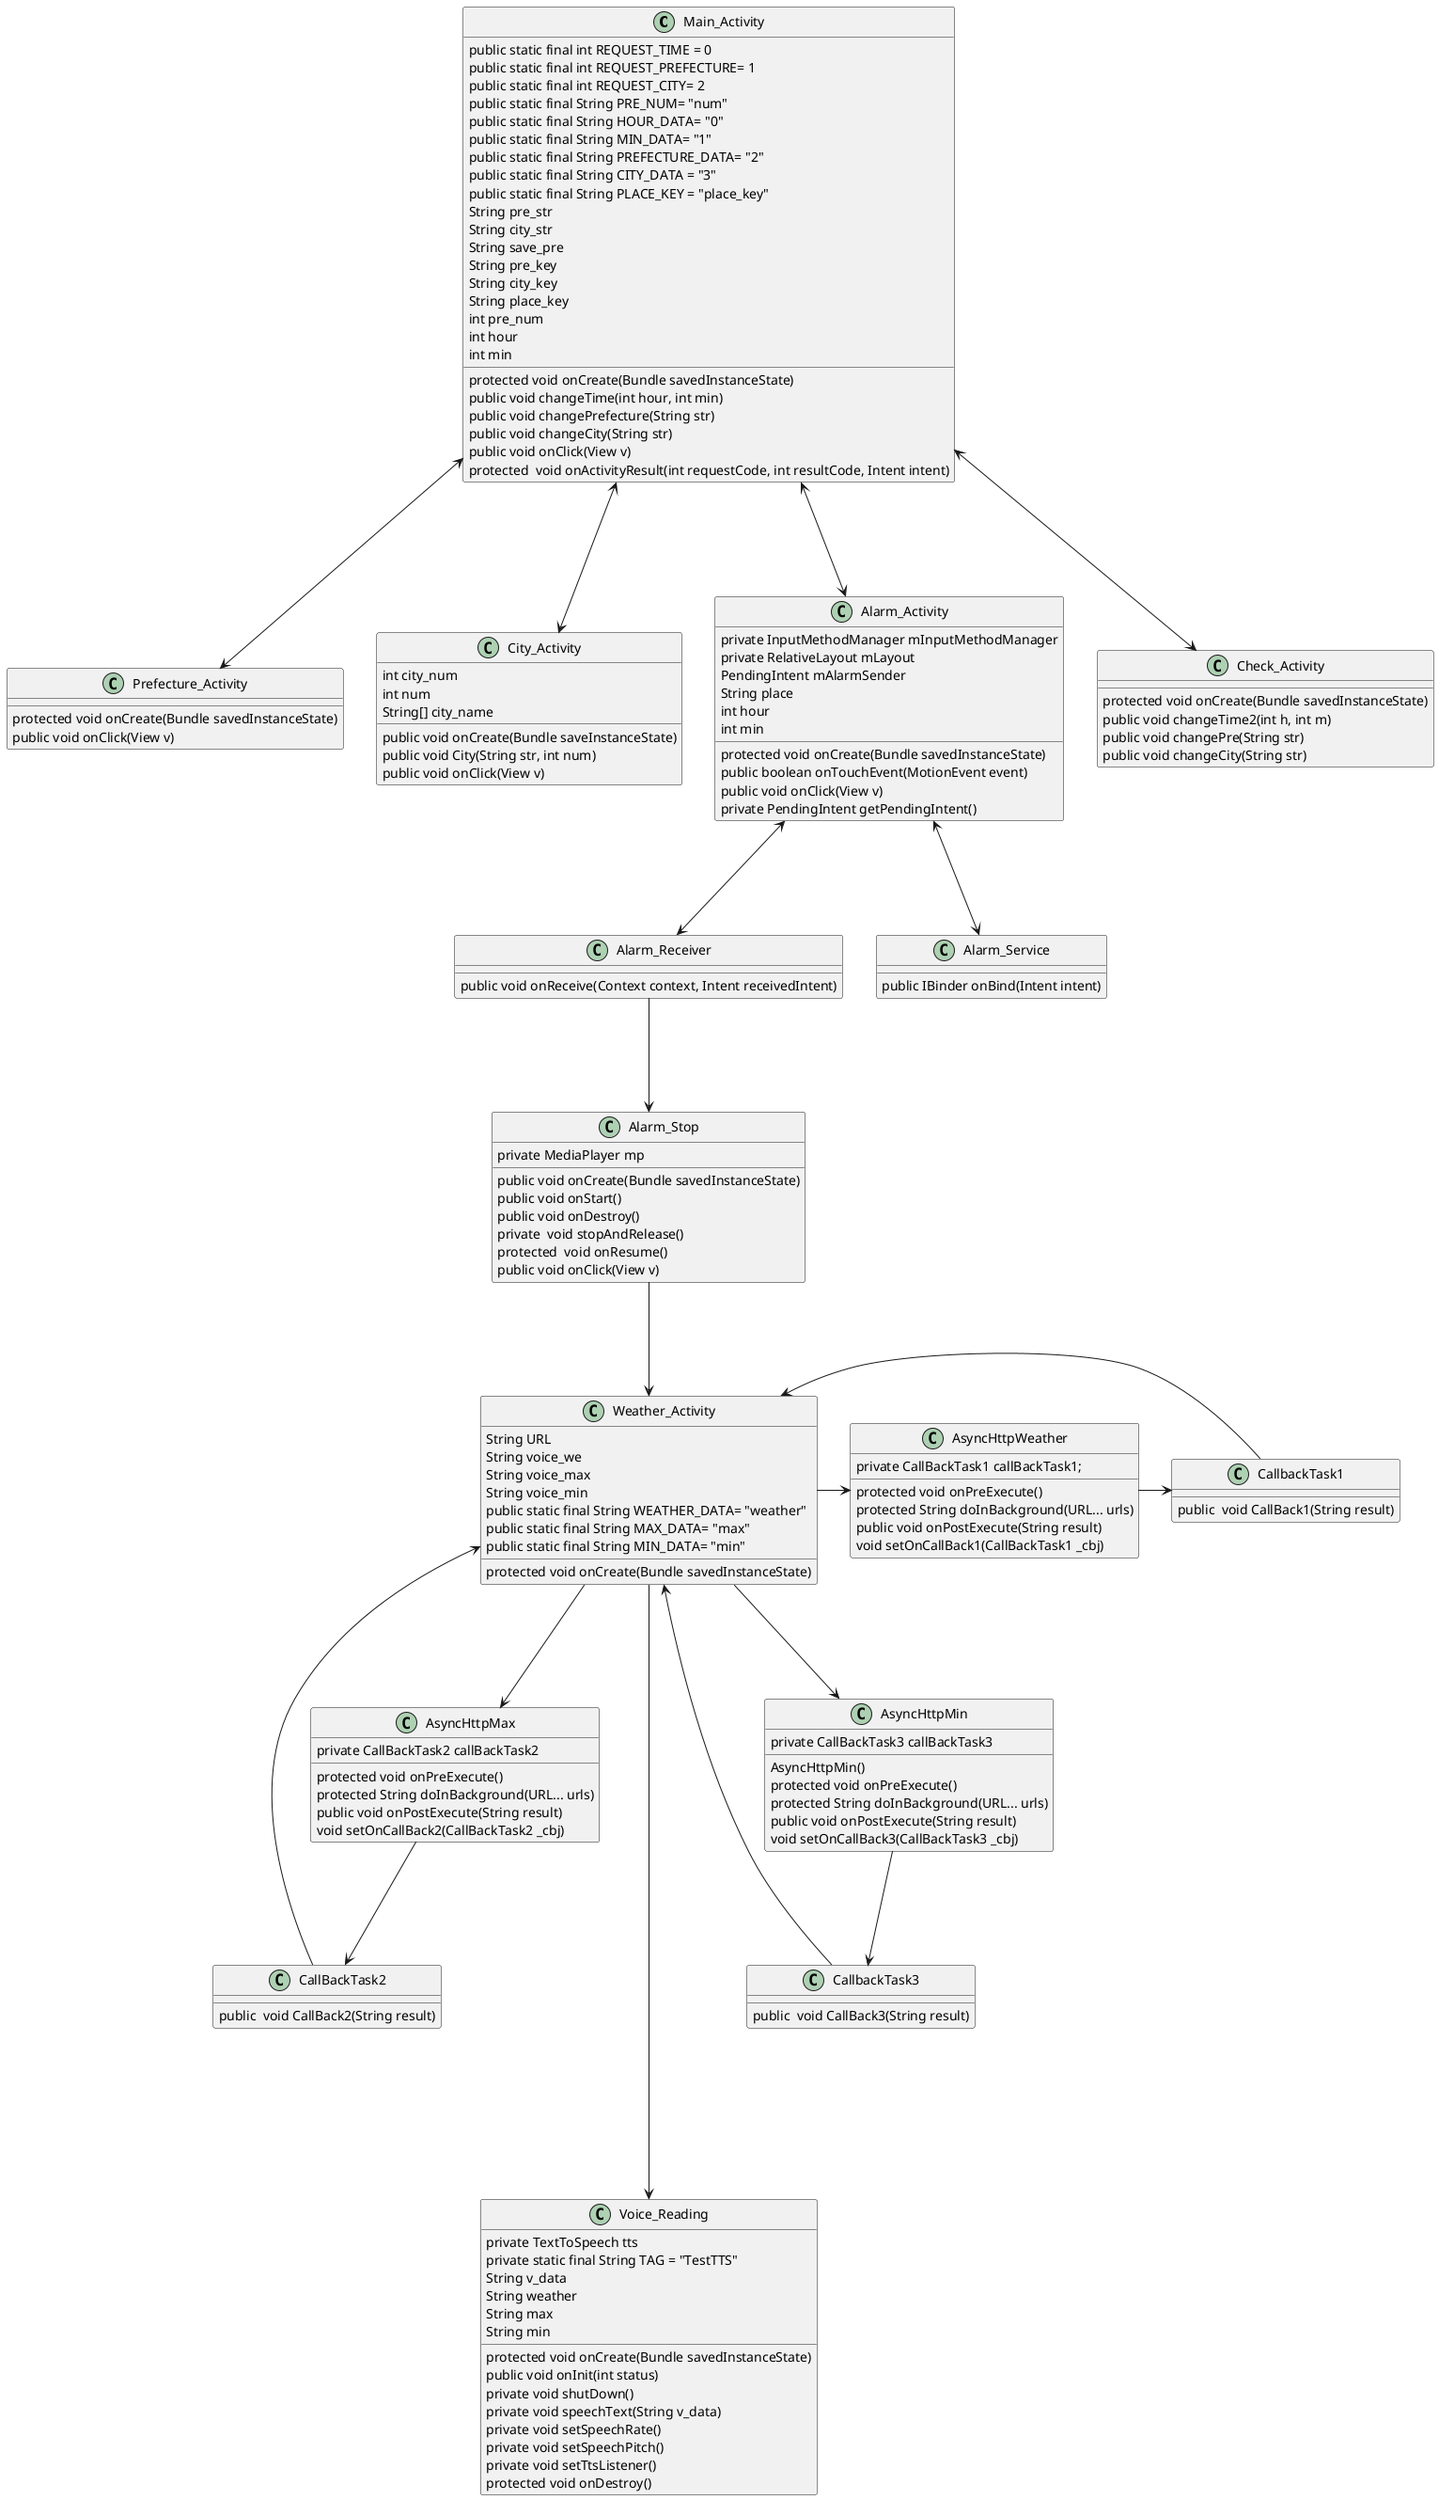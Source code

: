 @startuml

Main_Activity <---> Prefecture_Activity
Main_Activity <---> City_Activity
Main_Activity <---> Alarm_Activity
Alarm_Activity <---> Alarm_Receiver
Alarm_Activity <---> Alarm_Service
Alarm_Receiver ---> Alarm_Stop
Main_Activity <---> Check_Activity


Alarm_Stop ---> Weather_Activity

Weather_Activity -> AsyncHttpWeather
AsyncHttpWeather -> CallbackTask1
CallbackTask1 -> Weather_Activity

Weather_Activity ---> AsyncHttpMax
AsyncHttpMax ---> CallBackTask2
CallBackTask2 ---> Weather_Activity

Weather_Activity ---> AsyncHttpMin
CallbackTask3 ---> Weather_Activity
AsyncHttpMin ---> CallbackTask3


Weather_Activity  --------> Voice_Reading



class Alarm_Receiver{
    public void onReceive(Context context, Intent receivedIntent)
}

class Alarm_Service{
    public IBinder onBind(Intent intent)
}

class Alarm_Stop{
    private MediaPlayer mp
    public void onCreate(Bundle savedInstanceState)
    public void onStart()
    public void onDestroy()
    private  void stopAndRelease()
    protected  void onResume()
    public void onClick(View v)
}

class AsyncHttpWeather{
private CallBackTask1 callBackTask1;
protected void onPreExecute()
protected String doInBackground(URL... urls)
public void onPostExecute(String result)
void setOnCallBack1(CallBackTask1 _cbj)
}

class Weather_Activity{
    String URL
    String voice_we
    String voice_max
    String voice_min
    public static final String WEATHER_DATA= "weather"
    public static final String MAX_DATA= "max"
    public static final String MIN_DATA= "min"
    protected void onCreate(Bundle savedInstanceState)
}

class AsyncHttpMax{
    private CallBackTask2 callBackTask2
    protected void onPreExecute()
    protected String doInBackground(URL... urls)
    public void onPostExecute(String result)
    void setOnCallBack2(CallBackTask2 _cbj)
}

class AsyncHttpMin{
    private CallBackTask3 callBackTask3
    AsyncHttpMin()
    protected void onPreExecute()
    protected String doInBackground(URL... urls)
    public void onPostExecute(String result)
    void setOnCallBack3(CallBackTask3 _cbj)
}

class CallbackTask1{
public  void CallBack1(String result)
}

class CallBackTask2{
public  void CallBack2(String result)
}

class CallbackTask3{
public  void CallBack3(String result)
}

class Voice_Reading{
    private TextToSpeech tts
    private static final String TAG = "TestTTS"
    String v_data
    String weather
    String max
    String min
    protected void onCreate(Bundle savedInstanceState)
    public void onInit(int status)
    private void shutDown()
    private void speechText(String v_data)
    private void setSpeechRate()
    private void setSpeechPitch()
    private void setTtsListener()
    protected void onDestroy()
}

class Main_Activity{
    public static final int REQUEST_TIME = 0
    public static final int REQUEST_PREFECTURE= 1
    public static final int REQUEST_CITY= 2
    public static final String PRE_NUM= "num"
    public static final String HOUR_DATA= "0"
    public static final String MIN_DATA= "1"
    public static final String PREFECTURE_DATA= "2"
    public static final String CITY_DATA = "3"
    public static final String PLACE_KEY = "place_key"
    String pre_str
    String city_str
    String save_pre
    String pre_key
    String city_key
    String place_key
    int pre_num
    int hour
    int min
    protected void onCreate(Bundle savedInstanceState)
    public void changeTime(int hour, int min)
    public void changePrefecture(String str)
    public void changeCity(String str)
    public void onClick(View v)
    protected  void onActivityResult(int requestCode, int resultCode, Intent intent)
}

class Alarm_Activity{
    private InputMethodManager mInputMethodManager
    private RelativeLayout mLayout
    PendingIntent mAlarmSender
    String place
    int hour
    int min
    protected void onCreate(Bundle savedInstanceState)
    public boolean onTouchEvent(MotionEvent event)
    public void onClick(View v)
    private PendingIntent getPendingIntent()
}

class Prefecture_Activity{
    protected void onCreate(Bundle savedInstanceState)
    public void onClick(View v)
}

class City_Activity{
    int city_num
    int num
    String[] city_name
    public void onCreate(Bundle saveInstanceState)
    public void City(String str, int num)
    public void onClick(View v)
}

class Check_Activity{
protected void onCreate(Bundle savedInstanceState)
public void changeTime2(int h, int m)
public void changePre(String str)
public void changeCity(String str)
}




@enduml